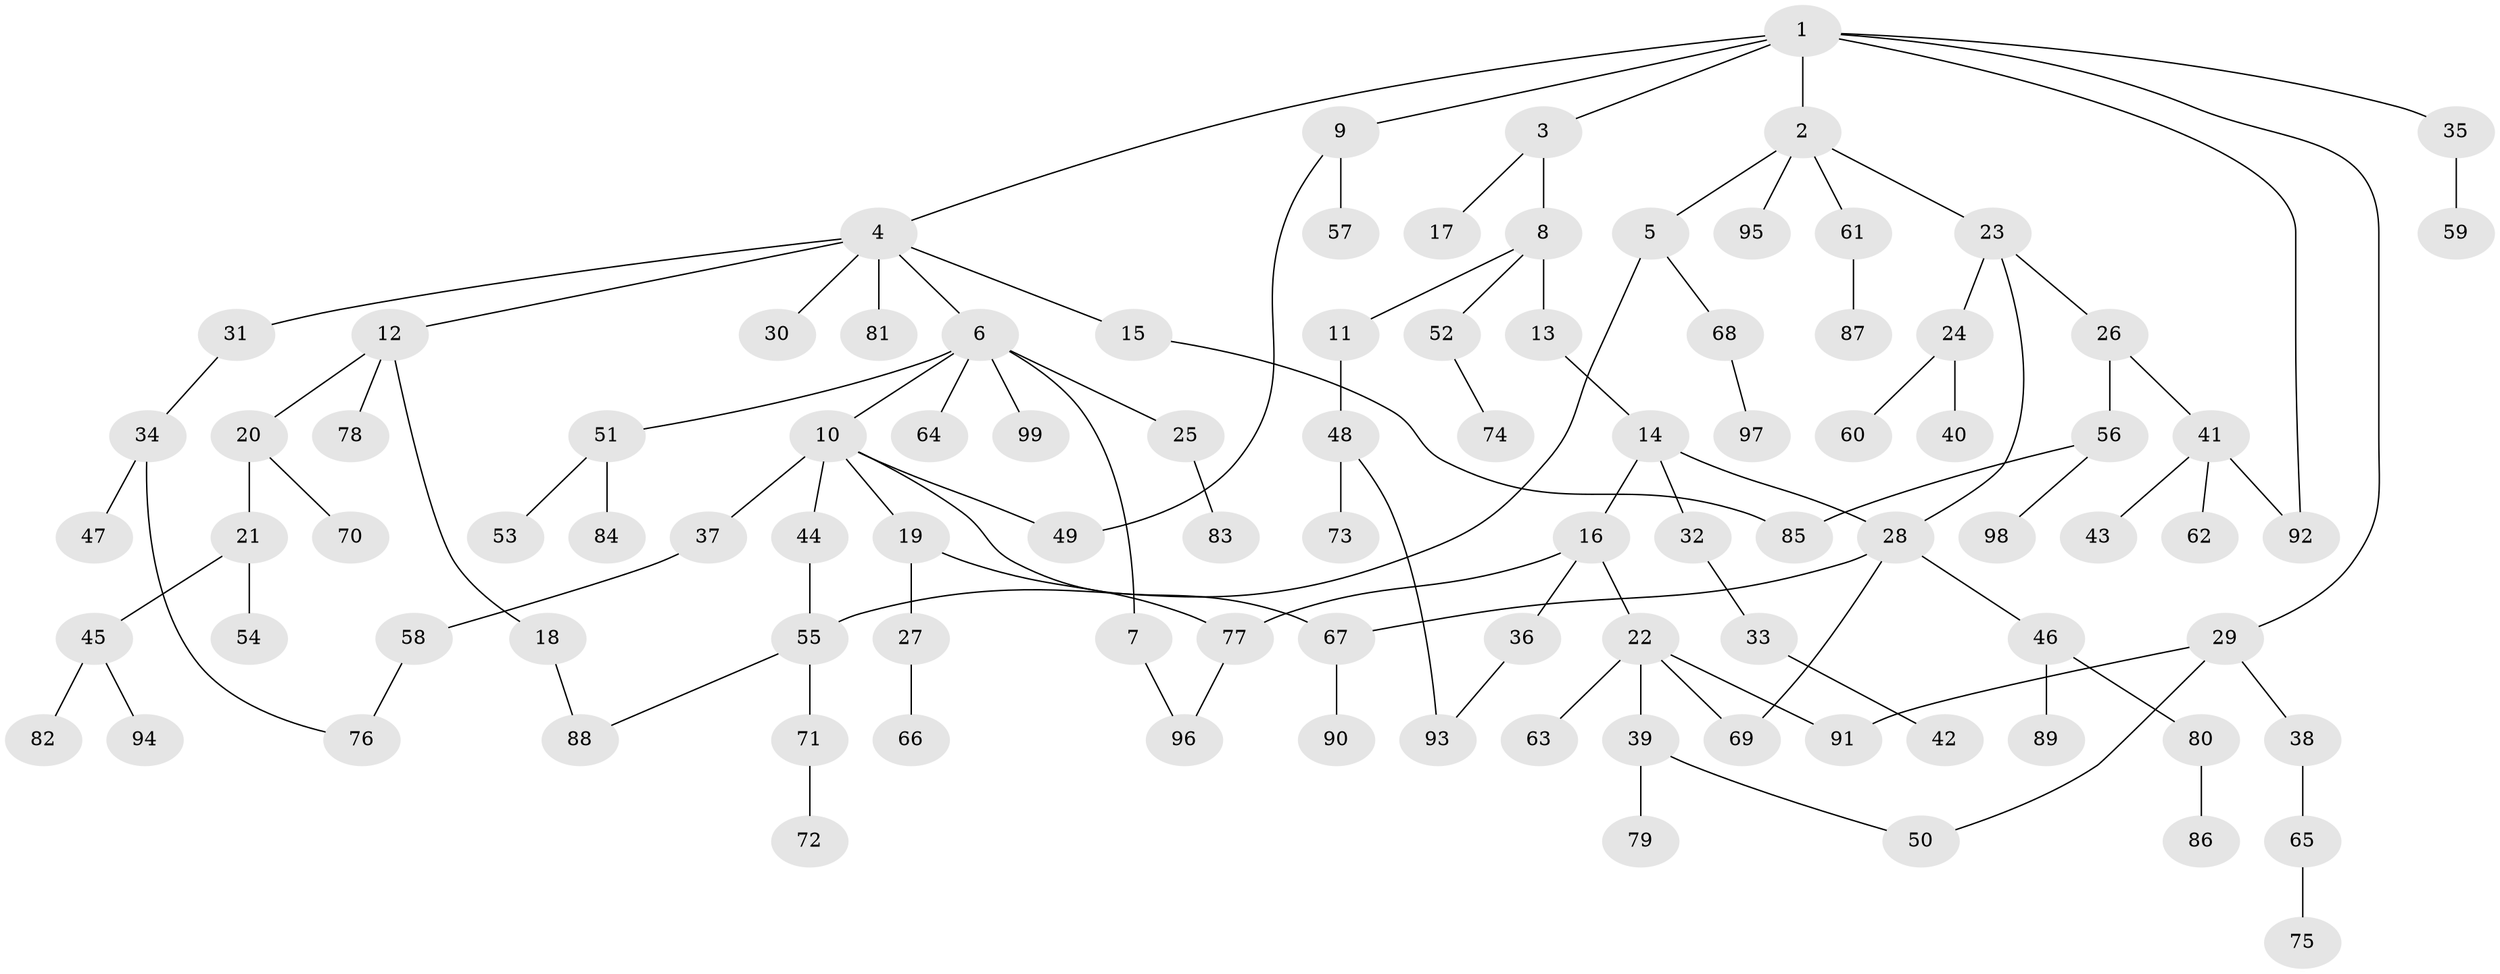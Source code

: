 // Generated by graph-tools (version 1.1) at 2025/25/03/09/25 03:25:31]
// undirected, 99 vertices, 112 edges
graph export_dot {
graph [start="1"]
  node [color=gray90,style=filled];
  1;
  2;
  3;
  4;
  5;
  6;
  7;
  8;
  9;
  10;
  11;
  12;
  13;
  14;
  15;
  16;
  17;
  18;
  19;
  20;
  21;
  22;
  23;
  24;
  25;
  26;
  27;
  28;
  29;
  30;
  31;
  32;
  33;
  34;
  35;
  36;
  37;
  38;
  39;
  40;
  41;
  42;
  43;
  44;
  45;
  46;
  47;
  48;
  49;
  50;
  51;
  52;
  53;
  54;
  55;
  56;
  57;
  58;
  59;
  60;
  61;
  62;
  63;
  64;
  65;
  66;
  67;
  68;
  69;
  70;
  71;
  72;
  73;
  74;
  75;
  76;
  77;
  78;
  79;
  80;
  81;
  82;
  83;
  84;
  85;
  86;
  87;
  88;
  89;
  90;
  91;
  92;
  93;
  94;
  95;
  96;
  97;
  98;
  99;
  1 -- 2;
  1 -- 3;
  1 -- 4;
  1 -- 9;
  1 -- 29;
  1 -- 35;
  1 -- 92;
  2 -- 5;
  2 -- 23;
  2 -- 61;
  2 -- 95;
  3 -- 8;
  3 -- 17;
  4 -- 6;
  4 -- 12;
  4 -- 15;
  4 -- 30;
  4 -- 31;
  4 -- 81;
  5 -- 55;
  5 -- 68;
  6 -- 7;
  6 -- 10;
  6 -- 25;
  6 -- 51;
  6 -- 64;
  6 -- 99;
  7 -- 96;
  8 -- 11;
  8 -- 13;
  8 -- 52;
  9 -- 57;
  9 -- 49;
  10 -- 19;
  10 -- 37;
  10 -- 44;
  10 -- 49;
  10 -- 67;
  11 -- 48;
  12 -- 18;
  12 -- 20;
  12 -- 78;
  13 -- 14;
  14 -- 16;
  14 -- 28;
  14 -- 32;
  15 -- 85;
  16 -- 22;
  16 -- 36;
  16 -- 77;
  18 -- 88;
  19 -- 27;
  19 -- 77;
  20 -- 21;
  20 -- 70;
  21 -- 45;
  21 -- 54;
  22 -- 39;
  22 -- 63;
  22 -- 69;
  22 -- 91;
  23 -- 24;
  23 -- 26;
  23 -- 28;
  24 -- 40;
  24 -- 60;
  25 -- 83;
  26 -- 41;
  26 -- 56;
  27 -- 66;
  28 -- 46;
  28 -- 67;
  28 -- 69;
  29 -- 38;
  29 -- 50;
  29 -- 91;
  31 -- 34;
  32 -- 33;
  33 -- 42;
  34 -- 47;
  34 -- 76;
  35 -- 59;
  36 -- 93;
  37 -- 58;
  38 -- 65;
  39 -- 50;
  39 -- 79;
  41 -- 43;
  41 -- 62;
  41 -- 92;
  44 -- 55;
  45 -- 82;
  45 -- 94;
  46 -- 80;
  46 -- 89;
  48 -- 73;
  48 -- 93;
  51 -- 53;
  51 -- 84;
  52 -- 74;
  55 -- 71;
  55 -- 88;
  56 -- 98;
  56 -- 85;
  58 -- 76;
  61 -- 87;
  65 -- 75;
  67 -- 90;
  68 -- 97;
  71 -- 72;
  77 -- 96;
  80 -- 86;
}
